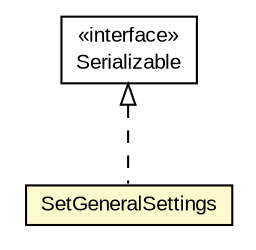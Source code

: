 #!/usr/local/bin/dot
#
# Class diagram 
# Generated by UMLGraph version R5_6-24-gf6e263 (http://www.umlgraph.org/)
#

digraph G {
	edge [fontname="arial",fontsize=10,labelfontname="arial",labelfontsize=10];
	node [fontname="arial",fontsize=10,shape=plaintext];
	nodesep=0.25;
	ranksep=0.5;
	// org.miloss.fgsms.services.interfaces.policyconfiguration.SetGeneralSettings
	c1090747 [label=<<table title="org.miloss.fgsms.services.interfaces.policyconfiguration.SetGeneralSettings" border="0" cellborder="1" cellspacing="0" cellpadding="2" port="p" bgcolor="lemonChiffon" href="./SetGeneralSettings.html">
		<tr><td><table border="0" cellspacing="0" cellpadding="1">
<tr><td align="center" balign="center"> SetGeneralSettings </td></tr>
		</table></td></tr>
		</table>>, URL="./SetGeneralSettings.html", fontname="arial", fontcolor="black", fontsize=10.0];
	//org.miloss.fgsms.services.interfaces.policyconfiguration.SetGeneralSettings implements java.io.Serializable
	c1091452:p -> c1090747:p [dir=back,arrowtail=empty,style=dashed];
	// java.io.Serializable
	c1091452 [label=<<table title="java.io.Serializable" border="0" cellborder="1" cellspacing="0" cellpadding="2" port="p" href="http://java.sun.com/j2se/1.4.2/docs/api/java/io/Serializable.html">
		<tr><td><table border="0" cellspacing="0" cellpadding="1">
<tr><td align="center" balign="center"> &#171;interface&#187; </td></tr>
<tr><td align="center" balign="center"> Serializable </td></tr>
		</table></td></tr>
		</table>>, URL="http://java.sun.com/j2se/1.4.2/docs/api/java/io/Serializable.html", fontname="arial", fontcolor="black", fontsize=10.0];
}

